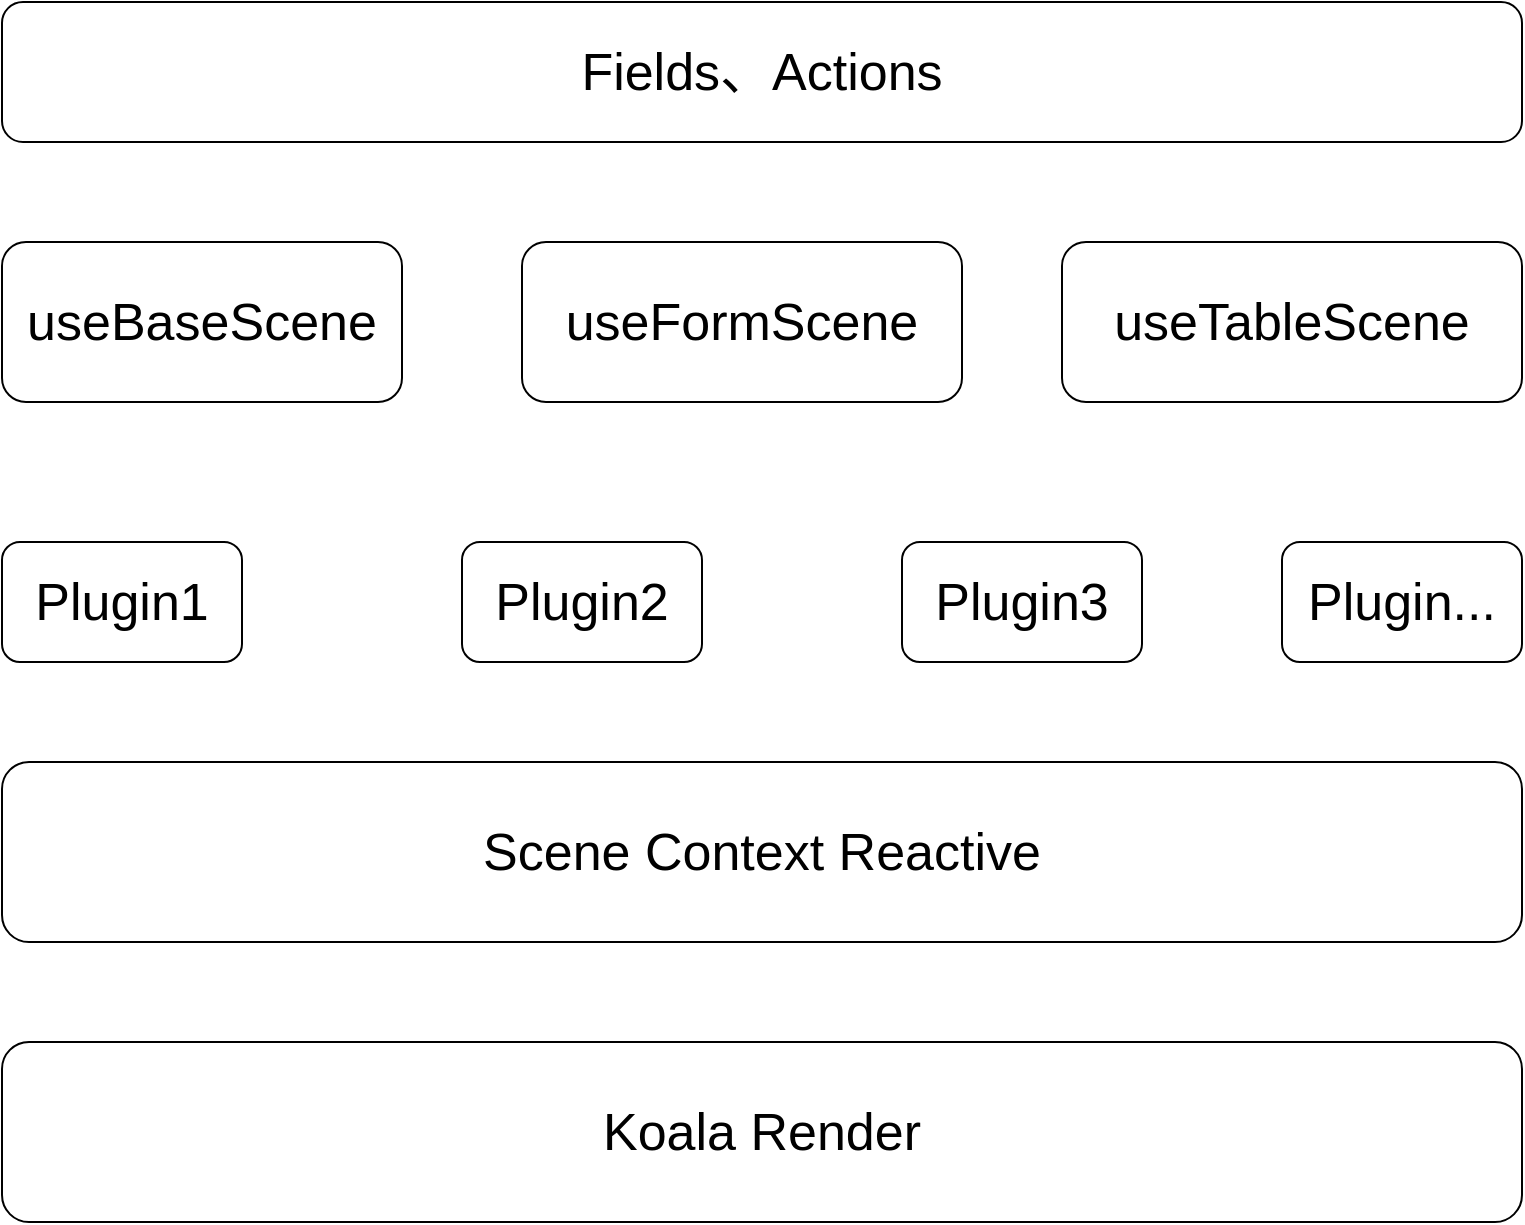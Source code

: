 <mxfile>
    <diagram id="ZHnnz-fFuCg1XqXFPC6J" name="原图图">
        <mxGraphModel dx="1253" dy="749" grid="1" gridSize="10" guides="1" tooltips="1" connect="1" arrows="1" fold="1" page="1" pageScale="1" pageWidth="1200" pageHeight="1920" math="0" shadow="0">
            <root>
                <mxCell id="8EWd1xhJfRFUhPiCfJxK-0"/>
                <mxCell id="8EWd1xhJfRFUhPiCfJxK-1" parent="8EWd1xhJfRFUhPiCfJxK-0"/>
                <mxCell id="DwGz0jpXQfFEOZT0aRM2-9" value="Fields、Actions" style="rounded=1;whiteSpace=wrap;html=1;fontSize=26;fillColor=none;" vertex="1" parent="8EWd1xhJfRFUhPiCfJxK-1">
                    <mxGeometry x="80" y="210" width="760" height="70" as="geometry"/>
                </mxCell>
                <mxCell id="DwGz0jpXQfFEOZT0aRM2-17" value="Scene Context Reactive" style="rounded=1;whiteSpace=wrap;html=1;fontSize=26;fillColor=none;" vertex="1" parent="8EWd1xhJfRFUhPiCfJxK-1">
                    <mxGeometry x="80" y="590" width="760" height="90" as="geometry"/>
                </mxCell>
                <mxCell id="DwGz0jpXQfFEOZT0aRM2-20" value="useBaseScene" style="rounded=1;whiteSpace=wrap;html=1;fontSize=26;fillColor=none;" vertex="1" parent="8EWd1xhJfRFUhPiCfJxK-1">
                    <mxGeometry x="80" y="330" width="200" height="80" as="geometry"/>
                </mxCell>
                <mxCell id="DwGz0jpXQfFEOZT0aRM2-22" value="useFormScene" style="rounded=1;whiteSpace=wrap;html=1;fontSize=26;fillColor=none;" vertex="1" parent="8EWd1xhJfRFUhPiCfJxK-1">
                    <mxGeometry x="340" y="330" width="220" height="80" as="geometry"/>
                </mxCell>
                <mxCell id="DwGz0jpXQfFEOZT0aRM2-23" value="useTableScene" style="rounded=1;whiteSpace=wrap;html=1;fontSize=26;fillColor=none;" vertex="1" parent="8EWd1xhJfRFUhPiCfJxK-1">
                    <mxGeometry x="610" y="330" width="230" height="80" as="geometry"/>
                </mxCell>
                <mxCell id="DwGz0jpXQfFEOZT0aRM2-24" value="Plugin1" style="rounded=1;whiteSpace=wrap;html=1;fontSize=26;fillColor=none;" vertex="1" parent="8EWd1xhJfRFUhPiCfJxK-1">
                    <mxGeometry x="80" y="480" width="120" height="60" as="geometry"/>
                </mxCell>
                <mxCell id="DwGz0jpXQfFEOZT0aRM2-25" value="Plugin2" style="rounded=1;whiteSpace=wrap;html=1;fontSize=26;fillColor=none;" vertex="1" parent="8EWd1xhJfRFUhPiCfJxK-1">
                    <mxGeometry x="310" y="480" width="120" height="60" as="geometry"/>
                </mxCell>
                <mxCell id="DwGz0jpXQfFEOZT0aRM2-26" value="Plugin3" style="rounded=1;whiteSpace=wrap;html=1;fontSize=26;fillColor=none;" vertex="1" parent="8EWd1xhJfRFUhPiCfJxK-1">
                    <mxGeometry x="530" y="480" width="120" height="60" as="geometry"/>
                </mxCell>
                <mxCell id="DwGz0jpXQfFEOZT0aRM2-27" value="Plugin..." style="rounded=1;whiteSpace=wrap;html=1;fontSize=26;fillColor=none;" vertex="1" parent="8EWd1xhJfRFUhPiCfJxK-1">
                    <mxGeometry x="720" y="480" width="120" height="60" as="geometry"/>
                </mxCell>
                <mxCell id="DwGz0jpXQfFEOZT0aRM2-28" value="Koala Render" style="rounded=1;whiteSpace=wrap;html=1;fontSize=26;fillColor=none;" vertex="1" parent="8EWd1xhJfRFUhPiCfJxK-1">
                    <mxGeometry x="80" y="730" width="760" height="90" as="geometry"/>
                </mxCell>
            </root>
        </mxGraphModel>
    </diagram>
    <diagram id="3PXZXapsKX34Jlx88CwA" name="思维导图">
        <mxGraphModel dx="1148" dy="687" grid="1" gridSize="10" guides="1" tooltips="1" connect="1" arrows="1" fold="1" page="1" pageScale="1" pageWidth="827" pageHeight="1169" math="0" shadow="0">
            <root>
                <mxCell id="0"/>
                <mxCell id="1" parent="0"/>
            </root>
        </mxGraphModel>
    </diagram>
</mxfile>
